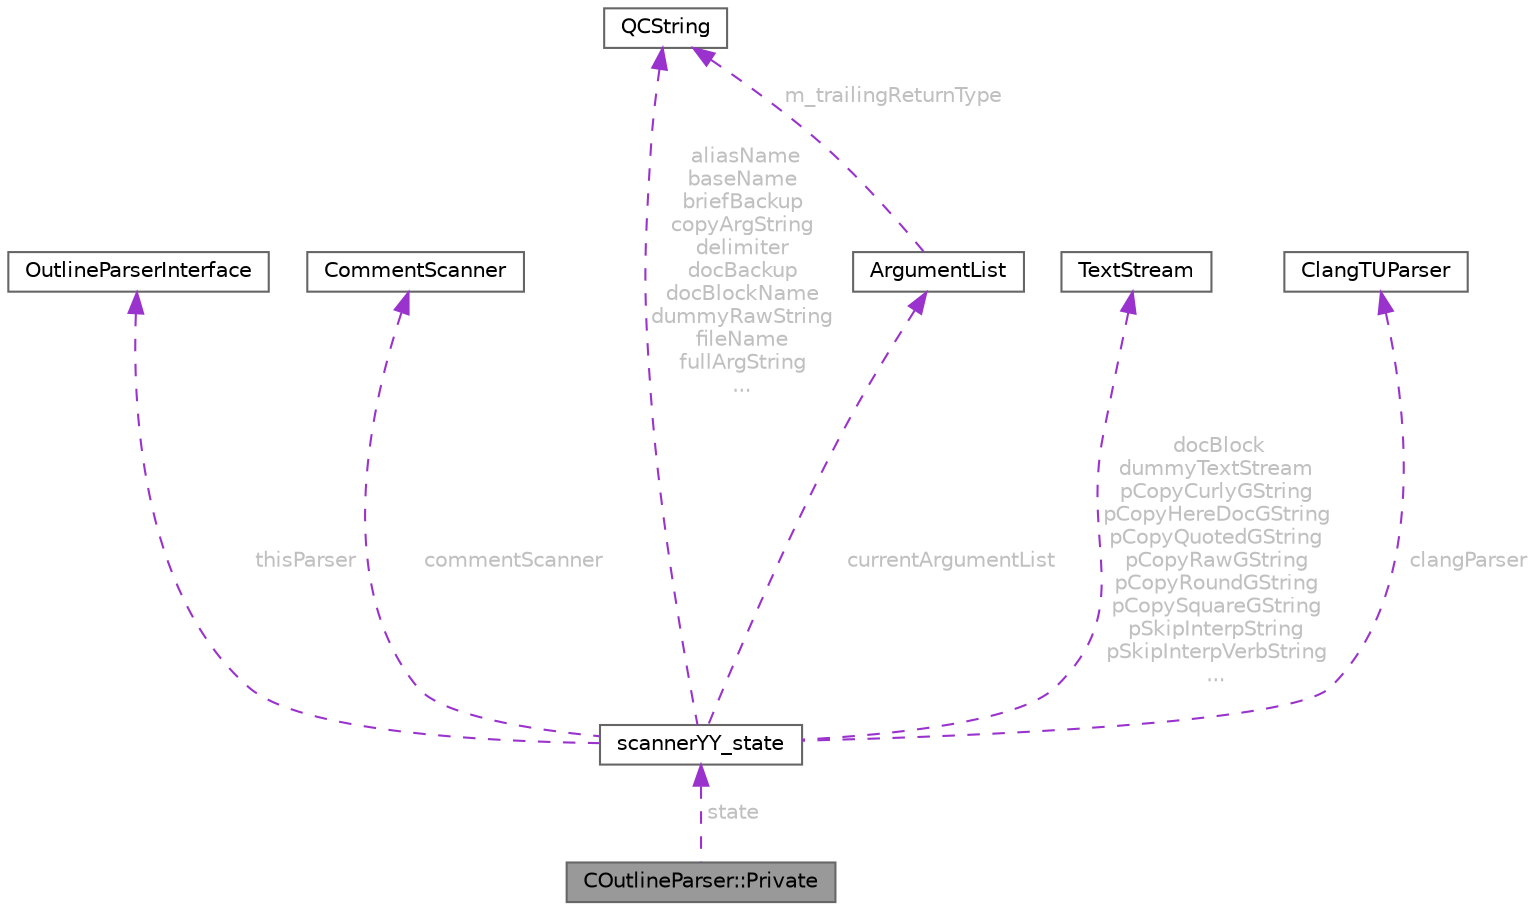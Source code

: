 digraph "COutlineParser::Private"
{
 // INTERACTIVE_SVG=YES
 // LATEX_PDF_SIZE
  bgcolor="transparent";
  edge [fontname=Helvetica,fontsize=10,labelfontname=Helvetica,labelfontsize=10];
  node [fontname=Helvetica,fontsize=10,shape=box,height=0.2,width=0.4];
  Node1 [label="COutlineParser::Private",height=0.2,width=0.4,color="gray40", fillcolor="grey60", style="filled", fontcolor="black",tooltip=" "];
  Node2 -> Node1 [dir="back",color="darkorchid3",style="dashed",tooltip=" ",label=" state",fontcolor="grey" ];
  Node2 [label="scannerYY_state",height=0.2,width=0.4,color="gray40", fillcolor="white", style="filled",URL="$d4/dfb/structscanner_y_y__state.html",tooltip=" "];
  Node3 -> Node2 [dir="back",color="darkorchid3",style="dashed",tooltip=" ",label=" thisParser",fontcolor="grey" ];
  Node3 [label="OutlineParserInterface",height=0.2,width=0.4,color="gray40", fillcolor="white", style="filled",URL="$d5/d79/class_outline_parser_interface.html",tooltip="Abstract interface for outline parsers."];
  Node4 -> Node2 [dir="back",color="darkorchid3",style="dashed",tooltip=" ",label=" commentScanner",fontcolor="grey" ];
  Node4 [label="CommentScanner",height=0.2,width=0.4,color="gray40", fillcolor="white", style="filled",URL="$d0/d6b/class_comment_scanner.html",tooltip=" "];
  Node5 -> Node2 [dir="back",color="darkorchid3",style="dashed",tooltip=" ",label=" aliasName\nbaseName\nbriefBackup\ncopyArgString\ndelimiter\ndocBackup\ndocBlockName\ndummyRawString\nfileName\nfullArgString\n...",fontcolor="grey" ];
  Node5 [label="QCString",height=0.2,width=0.4,color="gray40", fillcolor="white", style="filled",URL="$d9/d45/class_q_c_string.html",tooltip="This is an alternative implementation of QCString."];
  Node6 -> Node2 [dir="back",color="darkorchid3",style="dashed",tooltip=" ",label=" currentArgumentList",fontcolor="grey" ];
  Node6 [label="ArgumentList",height=0.2,width=0.4,color="gray40", fillcolor="white", style="filled",URL="$d7/df8/class_argument_list.html",tooltip="This class represents an function or template argument list."];
  Node5 -> Node6 [dir="back",color="darkorchid3",style="dashed",tooltip=" ",label=" m_trailingReturnType",fontcolor="grey" ];
  Node7 -> Node2 [dir="back",color="darkorchid3",style="dashed",tooltip=" ",label=" docBlock\ndummyTextStream\npCopyCurlyGString\npCopyHereDocGString\npCopyQuotedGString\npCopyRawGString\npCopyRoundGString\npCopySquareGString\npSkipInterpString\npSkipInterpVerbString\n...",fontcolor="grey" ];
  Node7 [label="TextStream",height=0.2,width=0.4,color="gray40", fillcolor="white", style="filled",URL="$d3/d30/class_text_stream.html",tooltip="Text streaming class that buffers data."];
  Node8 -> Node2 [dir="back",color="darkorchid3",style="dashed",tooltip=" ",label=" clangParser",fontcolor="grey" ];
  Node8 [label="ClangTUParser",height=0.2,width=0.4,color="gray40", fillcolor="white", style="filled",URL="$dd/df8/class_clang_t_u_parser.html",tooltip="Clang parser object for a single translation unit, which consists of a source file and the directly o..."];
}
